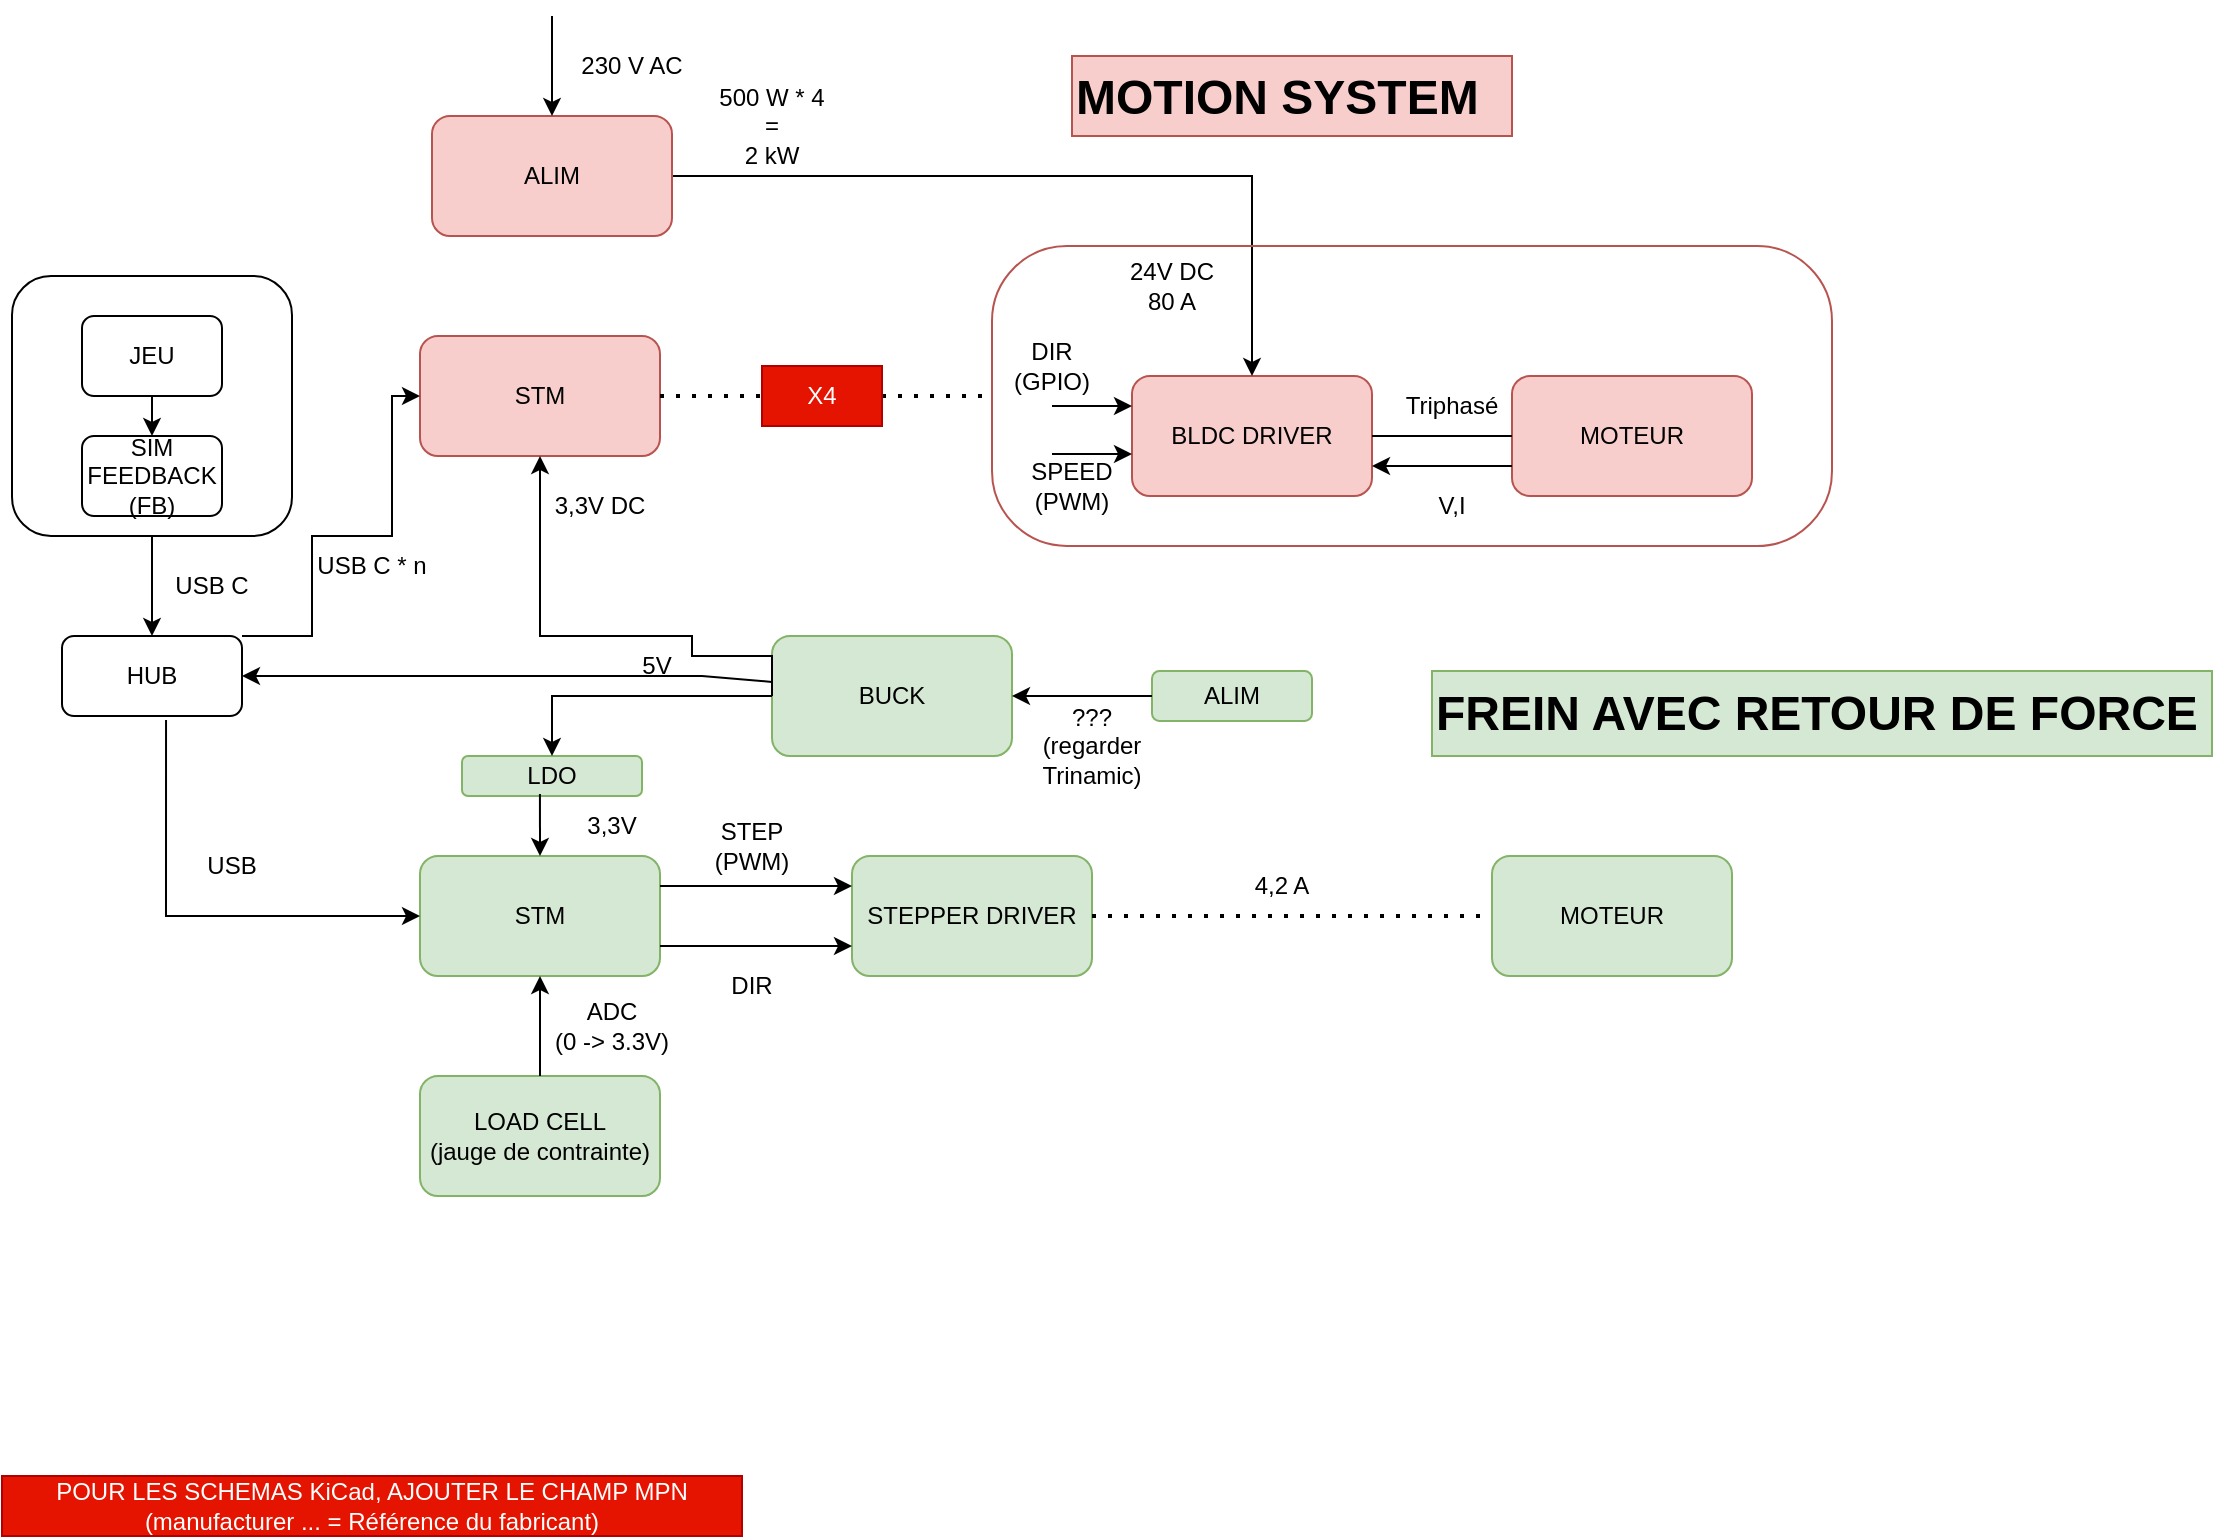 <mxfile version="26.0.16">
  <diagram name="Page-1" id="QyKzzR-DpQjyUraL0REL">
    <mxGraphModel dx="1122" dy="727" grid="1" gridSize="10" guides="1" tooltips="1" connect="1" arrows="1" fold="1" page="1" pageScale="1" pageWidth="1169" pageHeight="827" math="0" shadow="0">
      <root>
        <mxCell id="0" />
        <mxCell id="1" parent="0" />
        <mxCell id="NrqMM1b8UnGH21ajet8I-1" value="" style="rounded=1;whiteSpace=wrap;html=1;" vertex="1" parent="1">
          <mxGeometry x="35" y="190" width="140" height="130" as="geometry" />
        </mxCell>
        <mxCell id="NrqMM1b8UnGH21ajet8I-2" value="SIM FEEDBACK (FB)" style="rounded=1;whiteSpace=wrap;html=1;" vertex="1" parent="1">
          <mxGeometry x="70" y="270" width="70" height="40" as="geometry" />
        </mxCell>
        <mxCell id="NrqMM1b8UnGH21ajet8I-3" value="JEU" style="rounded=1;whiteSpace=wrap;html=1;" vertex="1" parent="1">
          <mxGeometry x="70" y="210" width="70" height="40" as="geometry" />
        </mxCell>
        <mxCell id="NrqMM1b8UnGH21ajet8I-4" value="STM" style="rounded=1;whiteSpace=wrap;html=1;fillColor=#f8cecc;strokeColor=#b85450;" vertex="1" parent="1">
          <mxGeometry x="239" y="220" width="120" height="60" as="geometry" />
        </mxCell>
        <mxCell id="NrqMM1b8UnGH21ajet8I-5" value="BLDC DRIVER" style="rounded=1;whiteSpace=wrap;html=1;fillColor=#f8cecc;strokeColor=#b85450;" vertex="1" parent="1">
          <mxGeometry x="595" y="240" width="120" height="60" as="geometry" />
        </mxCell>
        <mxCell id="NrqMM1b8UnGH21ajet8I-6" value="MOTEUR" style="rounded=1;whiteSpace=wrap;html=1;fillColor=#f8cecc;strokeColor=#b85450;" vertex="1" parent="1">
          <mxGeometry x="785" y="240" width="120" height="60" as="geometry" />
        </mxCell>
        <mxCell id="NrqMM1b8UnGH21ajet8I-7" value="24V DC&lt;div&gt;80 A&lt;/div&gt;" style="text;html=1;align=center;verticalAlign=middle;whiteSpace=wrap;rounded=0;" vertex="1" parent="1">
          <mxGeometry x="585" y="180" width="60" height="30" as="geometry" />
        </mxCell>
        <mxCell id="NrqMM1b8UnGH21ajet8I-8" value="STM" style="rounded=1;whiteSpace=wrap;html=1;fillColor=#d5e8d4;strokeColor=#82b366;" vertex="1" parent="1">
          <mxGeometry x="239" y="480" width="120" height="60" as="geometry" />
        </mxCell>
        <mxCell id="NrqMM1b8UnGH21ajet8I-9" value="HUB" style="rounded=1;whiteSpace=wrap;html=1;" vertex="1" parent="1">
          <mxGeometry x="60" y="370" width="90" height="40" as="geometry" />
        </mxCell>
        <mxCell id="NrqMM1b8UnGH21ajet8I-10" value="LDO" style="rounded=1;whiteSpace=wrap;html=1;fillColor=#d5e8d4;strokeColor=#82b366;" vertex="1" parent="1">
          <mxGeometry x="260" y="430" width="90" height="20" as="geometry" />
        </mxCell>
        <mxCell id="NrqMM1b8UnGH21ajet8I-11" value="BUCK" style="rounded=1;whiteSpace=wrap;html=1;fillColor=#d5e8d4;strokeColor=#82b366;" vertex="1" parent="1">
          <mxGeometry x="415" y="370" width="120" height="60" as="geometry" />
        </mxCell>
        <mxCell id="NrqMM1b8UnGH21ajet8I-36" style="edgeStyle=orthogonalEdgeStyle;rounded=0;orthogonalLoop=1;jettySize=auto;html=1;exitX=1;exitY=0.5;exitDx=0;exitDy=0;entryX=0.5;entryY=0;entryDx=0;entryDy=0;" edge="1" parent="1" source="NrqMM1b8UnGH21ajet8I-12" target="NrqMM1b8UnGH21ajet8I-5">
          <mxGeometry relative="1" as="geometry" />
        </mxCell>
        <mxCell id="NrqMM1b8UnGH21ajet8I-12" value="ALIM" style="rounded=1;whiteSpace=wrap;html=1;fillColor=#f8cecc;strokeColor=#b85450;" vertex="1" parent="1">
          <mxGeometry x="245" y="110" width="120" height="60" as="geometry" />
        </mxCell>
        <mxCell id="NrqMM1b8UnGH21ajet8I-13" value="ALIM" style="rounded=1;whiteSpace=wrap;html=1;fillColor=#d5e8d4;strokeColor=#82b366;" vertex="1" parent="1">
          <mxGeometry x="605" y="387.5" width="80" height="25" as="geometry" />
        </mxCell>
        <mxCell id="NrqMM1b8UnGH21ajet8I-14" value="STEPPER DRIVER" style="rounded=1;whiteSpace=wrap;html=1;fillColor=#d5e8d4;strokeColor=#82b366;" vertex="1" parent="1">
          <mxGeometry x="455" y="480" width="120" height="60" as="geometry" />
        </mxCell>
        <mxCell id="NrqMM1b8UnGH21ajet8I-15" value="MOTEUR" style="rounded=1;whiteSpace=wrap;html=1;fillColor=#d5e8d4;strokeColor=#82b366;" vertex="1" parent="1">
          <mxGeometry x="775" y="480" width="120" height="60" as="geometry" />
        </mxCell>
        <mxCell id="NrqMM1b8UnGH21ajet8I-16" value="LOAD CELL&lt;div&gt;(jauge de contrainte)&lt;/div&gt;" style="rounded=1;whiteSpace=wrap;html=1;fillColor=#d5e8d4;strokeColor=#82b366;" vertex="1" parent="1">
          <mxGeometry x="239" y="590" width="120" height="60" as="geometry" />
        </mxCell>
        <mxCell id="NrqMM1b8UnGH21ajet8I-17" value="" style="endArrow=classic;html=1;rounded=0;exitX=0.5;exitY=1;exitDx=0;exitDy=0;entryX=0.5;entryY=0;entryDx=0;entryDy=0;" edge="1" parent="1" source="NrqMM1b8UnGH21ajet8I-3" target="NrqMM1b8UnGH21ajet8I-2">
          <mxGeometry width="50" height="50" relative="1" as="geometry">
            <mxPoint x="365" y="500" as="sourcePoint" />
            <mxPoint x="415" y="450" as="targetPoint" />
          </mxGeometry>
        </mxCell>
        <mxCell id="NrqMM1b8UnGH21ajet8I-18" value="" style="endArrow=classic;html=1;rounded=0;exitX=0.5;exitY=1;exitDx=0;exitDy=0;entryX=0.5;entryY=0;entryDx=0;entryDy=0;" edge="1" parent="1" source="NrqMM1b8UnGH21ajet8I-1" target="NrqMM1b8UnGH21ajet8I-9">
          <mxGeometry width="50" height="50" relative="1" as="geometry">
            <mxPoint x="95" y="360" as="sourcePoint" />
            <mxPoint x="145" y="310" as="targetPoint" />
          </mxGeometry>
        </mxCell>
        <mxCell id="NrqMM1b8UnGH21ajet8I-19" value="USB C" style="text;html=1;align=center;verticalAlign=middle;whiteSpace=wrap;rounded=0;" vertex="1" parent="1">
          <mxGeometry x="105" y="330" width="60" height="30" as="geometry" />
        </mxCell>
        <mxCell id="NrqMM1b8UnGH21ajet8I-20" value="POUR LES SCHEMAS KiCad, AJOUTER LE CHAMP MPN (manufacturer ... = Référence du fabricant)" style="text;html=1;align=center;verticalAlign=middle;whiteSpace=wrap;rounded=0;fillColor=#e51400;strokeColor=#B20000;fontColor=#ffffff;" vertex="1" parent="1">
          <mxGeometry x="30" y="790" width="370" height="30" as="geometry" />
        </mxCell>
        <mxCell id="NrqMM1b8UnGH21ajet8I-21" value="" style="endArrow=classic;html=1;rounded=0;exitX=1;exitY=0;exitDx=0;exitDy=0;entryX=0;entryY=0.5;entryDx=0;entryDy=0;" edge="1" parent="1" source="NrqMM1b8UnGH21ajet8I-9" target="NrqMM1b8UnGH21ajet8I-4">
          <mxGeometry width="50" height="50" relative="1" as="geometry">
            <mxPoint x="365" y="360" as="sourcePoint" />
            <mxPoint x="415" y="310" as="targetPoint" />
            <Array as="points">
              <mxPoint x="185" y="370" />
              <mxPoint x="185" y="320" />
              <mxPoint x="225" y="320" />
              <mxPoint x="225" y="250" />
            </Array>
          </mxGeometry>
        </mxCell>
        <mxCell id="NrqMM1b8UnGH21ajet8I-23" value="" style="endArrow=classic;html=1;rounded=0;entryX=0.5;entryY=0;entryDx=0;entryDy=0;exitX=0.433;exitY=0.95;exitDx=0;exitDy=0;exitPerimeter=0;" edge="1" parent="1" source="NrqMM1b8UnGH21ajet8I-10" target="NrqMM1b8UnGH21ajet8I-8">
          <mxGeometry width="50" height="50" relative="1" as="geometry">
            <mxPoint x="365" y="360" as="sourcePoint" />
            <mxPoint x="415" y="310" as="targetPoint" />
          </mxGeometry>
        </mxCell>
        <mxCell id="NrqMM1b8UnGH21ajet8I-24" value="" style="endArrow=classic;html=1;rounded=0;entryX=0.5;entryY=0;entryDx=0;entryDy=0;exitX=0;exitY=0.5;exitDx=0;exitDy=0;" edge="1" parent="1" source="NrqMM1b8UnGH21ajet8I-11" target="NrqMM1b8UnGH21ajet8I-10">
          <mxGeometry width="50" height="50" relative="1" as="geometry">
            <mxPoint x="305" y="400" as="sourcePoint" />
            <mxPoint x="415" y="310" as="targetPoint" />
            <Array as="points">
              <mxPoint x="305" y="400" />
            </Array>
          </mxGeometry>
        </mxCell>
        <mxCell id="NrqMM1b8UnGH21ajet8I-25" value="" style="endArrow=classic;html=1;rounded=0;exitX=1;exitY=0.25;exitDx=0;exitDy=0;entryX=0;entryY=0.25;entryDx=0;entryDy=0;" edge="1" parent="1" source="NrqMM1b8UnGH21ajet8I-8" target="NrqMM1b8UnGH21ajet8I-14">
          <mxGeometry width="50" height="50" relative="1" as="geometry">
            <mxPoint x="365" y="360" as="sourcePoint" />
            <mxPoint x="415" y="310" as="targetPoint" />
            <Array as="points" />
          </mxGeometry>
        </mxCell>
        <mxCell id="NrqMM1b8UnGH21ajet8I-27" value="" style="endArrow=classic;html=1;rounded=0;exitX=1;exitY=0.75;exitDx=0;exitDy=0;" edge="1" parent="1" source="NrqMM1b8UnGH21ajet8I-8">
          <mxGeometry width="50" height="50" relative="1" as="geometry">
            <mxPoint x="585" y="505" as="sourcePoint" />
            <mxPoint x="455" y="525" as="targetPoint" />
            <Array as="points" />
          </mxGeometry>
        </mxCell>
        <mxCell id="NrqMM1b8UnGH21ajet8I-28" value="STEP (PWM)" style="text;html=1;align=center;verticalAlign=middle;whiteSpace=wrap;rounded=0;" vertex="1" parent="1">
          <mxGeometry x="375" y="460" width="60" height="30" as="geometry" />
        </mxCell>
        <mxCell id="NrqMM1b8UnGH21ajet8I-30" value="DIR" style="text;html=1;align=center;verticalAlign=middle;whiteSpace=wrap;rounded=0;" vertex="1" parent="1">
          <mxGeometry x="375" y="530" width="60" height="30" as="geometry" />
        </mxCell>
        <mxCell id="NrqMM1b8UnGH21ajet8I-32" value="" style="endArrow=classic;html=1;rounded=0;exitX=0.5;exitY=0;exitDx=0;exitDy=0;entryX=0.5;entryY=1;entryDx=0;entryDy=0;" edge="1" parent="1" source="NrqMM1b8UnGH21ajet8I-16" target="NrqMM1b8UnGH21ajet8I-8">
          <mxGeometry width="50" height="50" relative="1" as="geometry">
            <mxPoint x="365" y="460" as="sourcePoint" />
            <mxPoint x="415" y="410" as="targetPoint" />
          </mxGeometry>
        </mxCell>
        <mxCell id="NrqMM1b8UnGH21ajet8I-33" value="&lt;div&gt;ADC&lt;/div&gt;(0 -&amp;gt; 3.3V)" style="text;html=1;align=center;verticalAlign=middle;whiteSpace=wrap;rounded=0;" vertex="1" parent="1">
          <mxGeometry x="305" y="550" width="60" height="30" as="geometry" />
        </mxCell>
        <mxCell id="NrqMM1b8UnGH21ajet8I-34" value="USB C * n" style="text;html=1;align=center;verticalAlign=middle;whiteSpace=wrap;rounded=0;" vertex="1" parent="1">
          <mxGeometry x="185" y="320" width="60" height="30" as="geometry" />
        </mxCell>
        <mxCell id="NrqMM1b8UnGH21ajet8I-35" value="" style="endArrow=classic;html=1;rounded=0;exitX=0;exitY=0.5;exitDx=0;exitDy=0;entryX=1;entryY=0.5;entryDx=0;entryDy=0;" edge="1" parent="1" source="NrqMM1b8UnGH21ajet8I-13" target="NrqMM1b8UnGH21ajet8I-11">
          <mxGeometry width="50" height="50" relative="1" as="geometry">
            <mxPoint x="365" y="360" as="sourcePoint" />
            <mxPoint x="415" y="310" as="targetPoint" />
            <Array as="points">
              <mxPoint x="565" y="400" />
            </Array>
          </mxGeometry>
        </mxCell>
        <mxCell id="NrqMM1b8UnGH21ajet8I-37" value="" style="endArrow=classic;html=1;rounded=0;exitX=0.578;exitY=1.05;exitDx=0;exitDy=0;exitPerimeter=0;entryX=0;entryY=0.5;entryDx=0;entryDy=0;" edge="1" parent="1" source="NrqMM1b8UnGH21ajet8I-9" target="NrqMM1b8UnGH21ajet8I-8">
          <mxGeometry width="50" height="50" relative="1" as="geometry">
            <mxPoint x="365" y="360" as="sourcePoint" />
            <mxPoint x="415" y="310" as="targetPoint" />
            <Array as="points">
              <mxPoint x="112" y="510" />
            </Array>
          </mxGeometry>
        </mxCell>
        <mxCell id="NrqMM1b8UnGH21ajet8I-38" value="USB" style="text;html=1;align=center;verticalAlign=middle;whiteSpace=wrap;rounded=0;" vertex="1" parent="1">
          <mxGeometry x="115" y="470" width="60" height="30" as="geometry" />
        </mxCell>
        <mxCell id="NrqMM1b8UnGH21ajet8I-40" value="3,3V" style="text;html=1;align=center;verticalAlign=middle;whiteSpace=wrap;rounded=0;" vertex="1" parent="1">
          <mxGeometry x="305" y="450" width="60" height="30" as="geometry" />
        </mxCell>
        <mxCell id="NrqMM1b8UnGH21ajet8I-41" value="5V" style="text;html=1;align=center;verticalAlign=middle;whiteSpace=wrap;rounded=0;" vertex="1" parent="1">
          <mxGeometry x="325" y="370" width="65" height="30" as="geometry" />
        </mxCell>
        <mxCell id="NrqMM1b8UnGH21ajet8I-42" value="???&lt;div&gt;(regarder Trinamic)&lt;/div&gt;" style="text;html=1;align=center;verticalAlign=middle;whiteSpace=wrap;rounded=0;" vertex="1" parent="1">
          <mxGeometry x="545" y="410" width="60" height="30" as="geometry" />
        </mxCell>
        <mxCell id="NrqMM1b8UnGH21ajet8I-43" value="" style="endArrow=none;html=1;rounded=0;exitX=1;exitY=0.5;exitDx=0;exitDy=0;entryX=0;entryY=0.5;entryDx=0;entryDy=0;" edge="1" parent="1" source="NrqMM1b8UnGH21ajet8I-5" target="NrqMM1b8UnGH21ajet8I-6">
          <mxGeometry width="50" height="50" relative="1" as="geometry">
            <mxPoint x="565" y="380" as="sourcePoint" />
            <mxPoint x="615" y="330" as="targetPoint" />
          </mxGeometry>
        </mxCell>
        <mxCell id="NrqMM1b8UnGH21ajet8I-44" value="Triphasé" style="text;html=1;align=center;verticalAlign=middle;whiteSpace=wrap;rounded=0;" vertex="1" parent="1">
          <mxGeometry x="725" y="240" width="60" height="30" as="geometry" />
        </mxCell>
        <mxCell id="NrqMM1b8UnGH21ajet8I-46" value="" style="endArrow=classic;html=1;rounded=0;exitX=0;exitY=0.75;exitDx=0;exitDy=0;entryX=1;entryY=0.75;entryDx=0;entryDy=0;" edge="1" parent="1" source="NrqMM1b8UnGH21ajet8I-6" target="NrqMM1b8UnGH21ajet8I-5">
          <mxGeometry width="50" height="50" relative="1" as="geometry">
            <mxPoint x="565" y="380" as="sourcePoint" />
            <mxPoint x="615" y="330" as="targetPoint" />
          </mxGeometry>
        </mxCell>
        <mxCell id="NrqMM1b8UnGH21ajet8I-47" value="V,I" style="text;html=1;align=center;verticalAlign=middle;whiteSpace=wrap;rounded=0;" vertex="1" parent="1">
          <mxGeometry x="725" y="290" width="60" height="30" as="geometry" />
        </mxCell>
        <mxCell id="NrqMM1b8UnGH21ajet8I-48" value="" style="endArrow=classic;html=1;rounded=0;entryX=0.5;entryY=0;entryDx=0;entryDy=0;" edge="1" parent="1" target="NrqMM1b8UnGH21ajet8I-12">
          <mxGeometry width="50" height="50" relative="1" as="geometry">
            <mxPoint x="305" y="60" as="sourcePoint" />
            <mxPoint x="415" y="310" as="targetPoint" />
          </mxGeometry>
        </mxCell>
        <mxCell id="NrqMM1b8UnGH21ajet8I-51" value="230 V AC" style="text;html=1;align=center;verticalAlign=middle;whiteSpace=wrap;rounded=0;" vertex="1" parent="1">
          <mxGeometry x="315" y="70" width="60" height="30" as="geometry" />
        </mxCell>
        <mxCell id="NrqMM1b8UnGH21ajet8I-52" value="500 W * 4 =&lt;div&gt;2 kW&lt;/div&gt;" style="text;html=1;align=center;verticalAlign=middle;whiteSpace=wrap;rounded=0;" vertex="1" parent="1">
          <mxGeometry x="385" y="100" width="60" height="30" as="geometry" />
        </mxCell>
        <mxCell id="NrqMM1b8UnGH21ajet8I-54" value="" style="endArrow=classic;html=1;rounded=0;entryX=1;entryY=0.5;entryDx=0;entryDy=0;exitX=0;exitY=0.383;exitDx=0;exitDy=0;exitPerimeter=0;" edge="1" parent="1" source="NrqMM1b8UnGH21ajet8I-11" target="NrqMM1b8UnGH21ajet8I-9">
          <mxGeometry width="50" height="50" relative="1" as="geometry">
            <mxPoint x="420" y="390" as="sourcePoint" />
            <mxPoint x="415" y="410" as="targetPoint" />
            <Array as="points">
              <mxPoint x="380" y="390" />
              <mxPoint x="280" y="390" />
            </Array>
          </mxGeometry>
        </mxCell>
        <mxCell id="NrqMM1b8UnGH21ajet8I-56" value="" style="rounded=1;whiteSpace=wrap;html=1;fillColor=none;arcSize=25;strokeColor=#b85450;" vertex="1" parent="1">
          <mxGeometry x="525" y="175" width="420" height="150" as="geometry" />
        </mxCell>
        <mxCell id="NrqMM1b8UnGH21ajet8I-58" value="" style="endArrow=classic;html=1;rounded=0;entryX=0;entryY=0.25;entryDx=0;entryDy=0;" edge="1" parent="1" target="NrqMM1b8UnGH21ajet8I-5">
          <mxGeometry width="50" height="50" relative="1" as="geometry">
            <mxPoint x="555" y="255" as="sourcePoint" />
            <mxPoint x="545" y="430" as="targetPoint" />
          </mxGeometry>
        </mxCell>
        <mxCell id="NrqMM1b8UnGH21ajet8I-59" value="" style="endArrow=classic;html=1;rounded=0;entryX=0;entryY=0.65;entryDx=0;entryDy=0;entryPerimeter=0;" edge="1" parent="1" target="NrqMM1b8UnGH21ajet8I-5">
          <mxGeometry width="50" height="50" relative="1" as="geometry">
            <mxPoint x="555" y="279" as="sourcePoint" />
            <mxPoint x="605" y="265" as="targetPoint" />
          </mxGeometry>
        </mxCell>
        <mxCell id="NrqMM1b8UnGH21ajet8I-60" value="DIR (GPIO)" style="text;html=1;align=center;verticalAlign=middle;whiteSpace=wrap;rounded=0;" vertex="1" parent="1">
          <mxGeometry x="525" y="220" width="60" height="30" as="geometry" />
        </mxCell>
        <mxCell id="NrqMM1b8UnGH21ajet8I-61" value="SPEED&lt;div&gt;(PWM)&lt;/div&gt;" style="text;html=1;align=center;verticalAlign=middle;whiteSpace=wrap;rounded=0;" vertex="1" parent="1">
          <mxGeometry x="535" y="280" width="60" height="30" as="geometry" />
        </mxCell>
        <mxCell id="NrqMM1b8UnGH21ajet8I-64" value="" style="endArrow=classic;html=1;rounded=0;entryX=0.5;entryY=1;entryDx=0;entryDy=0;exitX=0;exitY=0.5;exitDx=0;exitDy=0;" edge="1" parent="1" source="NrqMM1b8UnGH21ajet8I-11" target="NrqMM1b8UnGH21ajet8I-4">
          <mxGeometry width="50" height="50" relative="1" as="geometry">
            <mxPoint x="385" y="420" as="sourcePoint" />
            <mxPoint x="415" y="410" as="targetPoint" />
            <Array as="points">
              <mxPoint x="415" y="380" />
              <mxPoint x="375" y="380" />
              <mxPoint x="375" y="370" />
              <mxPoint x="299" y="370" />
            </Array>
          </mxGeometry>
        </mxCell>
        <mxCell id="NrqMM1b8UnGH21ajet8I-66" value="3,3V DC" style="text;html=1;align=center;verticalAlign=middle;whiteSpace=wrap;rounded=0;" vertex="1" parent="1">
          <mxGeometry x="299" y="290" width="60" height="30" as="geometry" />
        </mxCell>
        <mxCell id="NrqMM1b8UnGH21ajet8I-69" value="4,2 A" style="text;html=1;align=center;verticalAlign=middle;whiteSpace=wrap;rounded=0;" vertex="1" parent="1">
          <mxGeometry x="640" y="480" width="60" height="30" as="geometry" />
        </mxCell>
        <mxCell id="NrqMM1b8UnGH21ajet8I-76" value="" style="endArrow=none;dashed=1;html=1;dashPattern=1 3;strokeWidth=2;rounded=0;exitX=1;exitY=0.5;exitDx=0;exitDy=0;entryX=0;entryY=0.5;entryDx=0;entryDy=0;" edge="1" parent="1" source="NrqMM1b8UnGH21ajet8I-14" target="NrqMM1b8UnGH21ajet8I-15">
          <mxGeometry width="50" height="50" relative="1" as="geometry">
            <mxPoint x="665" y="690" as="sourcePoint" />
            <mxPoint x="715" y="640" as="targetPoint" />
          </mxGeometry>
        </mxCell>
        <mxCell id="NrqMM1b8UnGH21ajet8I-77" value="" style="endArrow=none;dashed=1;html=1;dashPattern=1 3;strokeWidth=2;rounded=0;exitX=1;exitY=0.5;exitDx=0;exitDy=0;entryX=0;entryY=0.5;entryDx=0;entryDy=0;" edge="1" parent="1" source="NrqMM1b8UnGH21ajet8I-57" target="NrqMM1b8UnGH21ajet8I-56">
          <mxGeometry width="50" height="50" relative="1" as="geometry">
            <mxPoint x="645" y="330" as="sourcePoint" />
            <mxPoint x="695" y="280" as="targetPoint" />
          </mxGeometry>
        </mxCell>
        <mxCell id="NrqMM1b8UnGH21ajet8I-78" value="&lt;h1 style=&quot;margin-top: 0px;&quot;&gt;MOTION SYSTEM&lt;/h1&gt;" style="text;html=1;whiteSpace=wrap;overflow=hidden;rounded=0;fillColor=#f8cecc;strokeColor=#b85450;" vertex="1" parent="1">
          <mxGeometry x="565" y="80" width="220" height="40" as="geometry" />
        </mxCell>
        <mxCell id="NrqMM1b8UnGH21ajet8I-79" value="&lt;h1 style=&quot;margin-top: 0px;&quot;&gt;FREIN AVEC RETOUR DE FORCE&lt;/h1&gt;" style="text;html=1;whiteSpace=wrap;overflow=hidden;rounded=0;fillColor=#d5e8d4;strokeColor=#82b366;" vertex="1" parent="1">
          <mxGeometry x="745" y="387.5" width="390" height="42.5" as="geometry" />
        </mxCell>
        <mxCell id="NrqMM1b8UnGH21ajet8I-90" value="" style="endArrow=none;dashed=1;html=1;dashPattern=1 3;strokeWidth=2;rounded=0;exitX=1;exitY=0.5;exitDx=0;exitDy=0;entryX=0;entryY=0.5;entryDx=0;entryDy=0;" edge="1" parent="1" source="NrqMM1b8UnGH21ajet8I-4" target="NrqMM1b8UnGH21ajet8I-57">
          <mxGeometry width="50" height="50" relative="1" as="geometry">
            <mxPoint x="359" y="250" as="sourcePoint" />
            <mxPoint x="525" y="250" as="targetPoint" />
          </mxGeometry>
        </mxCell>
        <mxCell id="NrqMM1b8UnGH21ajet8I-57" value="X4" style="text;html=1;align=center;verticalAlign=middle;whiteSpace=wrap;rounded=0;fillColor=#e51400;strokeColor=#B20000;fontColor=#ffffff;" vertex="1" parent="1">
          <mxGeometry x="410" y="235" width="60" height="30" as="geometry" />
        </mxCell>
      </root>
    </mxGraphModel>
  </diagram>
</mxfile>
